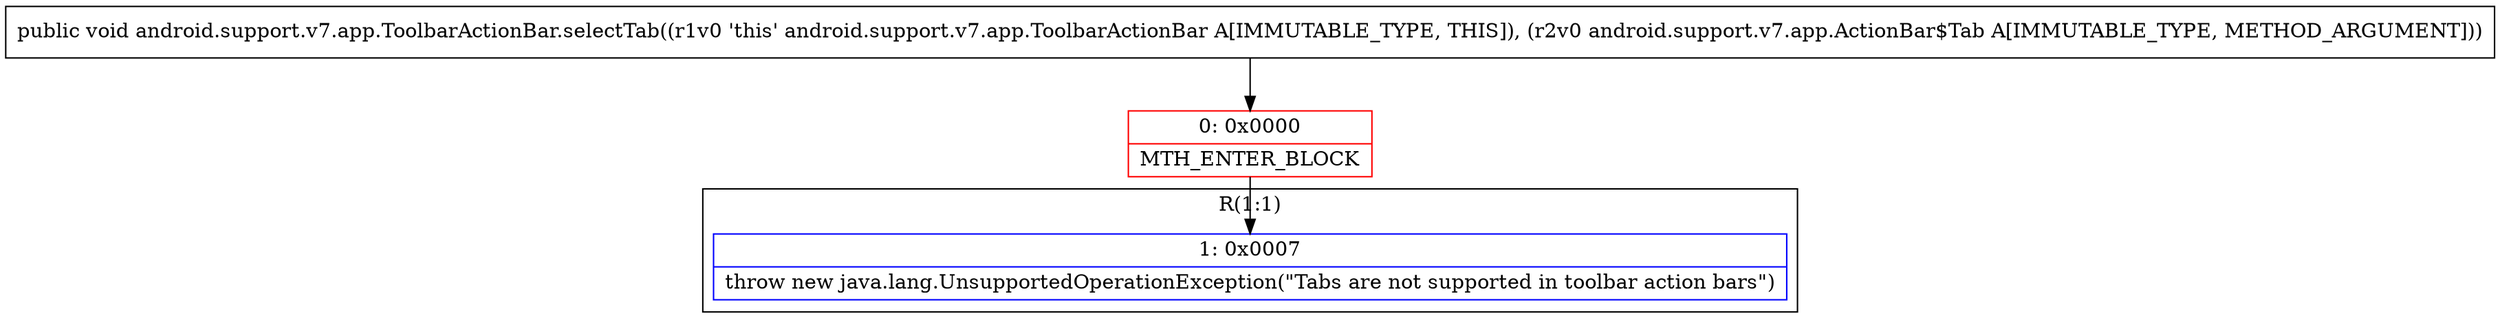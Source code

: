digraph "CFG forandroid.support.v7.app.ToolbarActionBar.selectTab(Landroid\/support\/v7\/app\/ActionBar$Tab;)V" {
subgraph cluster_Region_969270966 {
label = "R(1:1)";
node [shape=record,color=blue];
Node_1 [shape=record,label="{1\:\ 0x0007|throw new java.lang.UnsupportedOperationException(\"Tabs are not supported in toolbar action bars\")\l}"];
}
Node_0 [shape=record,color=red,label="{0\:\ 0x0000|MTH_ENTER_BLOCK\l}"];
MethodNode[shape=record,label="{public void android.support.v7.app.ToolbarActionBar.selectTab((r1v0 'this' android.support.v7.app.ToolbarActionBar A[IMMUTABLE_TYPE, THIS]), (r2v0 android.support.v7.app.ActionBar$Tab A[IMMUTABLE_TYPE, METHOD_ARGUMENT])) }"];
MethodNode -> Node_0;
Node_0 -> Node_1;
}

